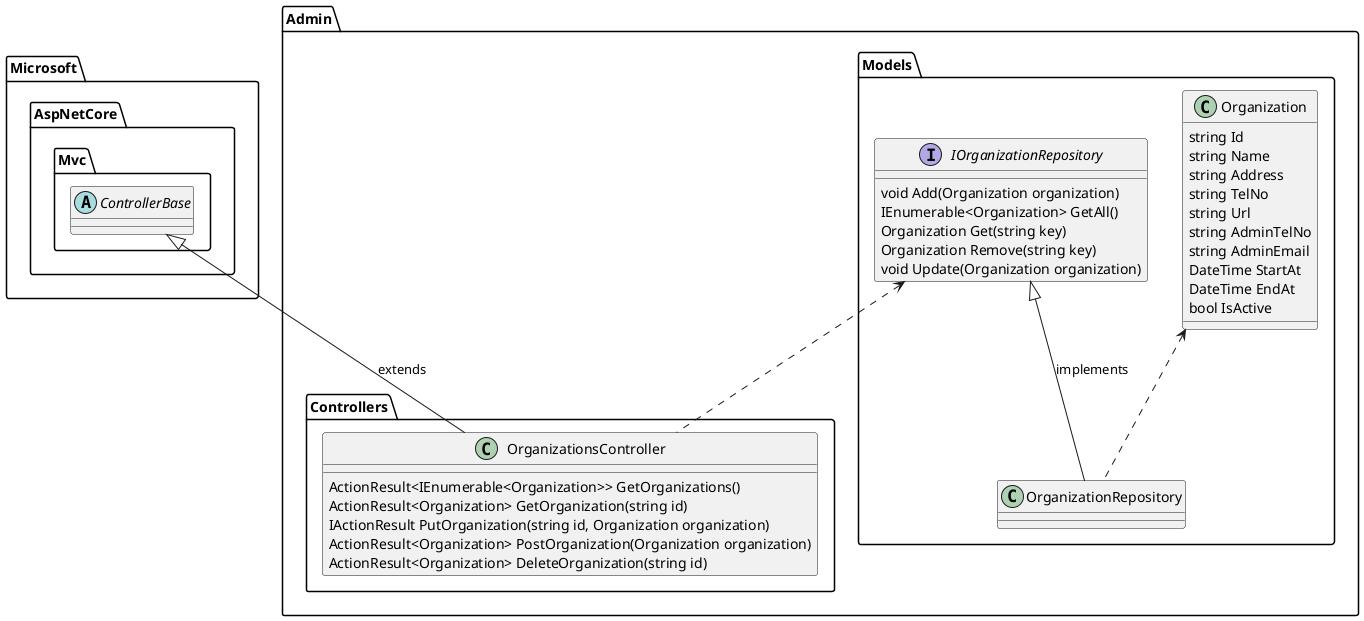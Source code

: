 '
' PlantUML
' https://plantuml.com/
'
@startuml

abstract class Microsoft.AspNetCore.Mvc.ControllerBase

class Admin.Controllers.OrganizationsController {
    ActionResult<IEnumerable<Organization>> GetOrganizations()
    ActionResult<Organization> GetOrganization(string id)
    IActionResult PutOrganization(string id, Organization organization)
    ActionResult<Organization> PostOrganization(Organization organization)
    ActionResult<Organization> DeleteOrganization(string id)
}

class Admin.Models.Organization {
    string Id
    string Name
    string Address
    string TelNo
    string Url
    string AdminTelNo
    string AdminEmail
    DateTime StartAt
    DateTime EndAt
    bool IsActive
}

interface Admin.Models.IOrganizationRepository {
    void Add(Organization organization)
    IEnumerable<Organization> GetAll()
    Organization Get(string key)
    Organization Remove(string key)
    void Update(Organization organization)
}

Admin.Models.IOrganizationRepository <|-- Admin.Models.OrganizationRepository : implements
Microsoft.AspNetCore.Mvc.ControllerBase <|-- Admin.Controllers.OrganizationsController : extends
Admin.Models.IOrganizationRepository <.. Admin.Controllers.OrganizationsController
Admin.Models.Organization <.. Admin.Models.OrganizationRepository

@enduml

